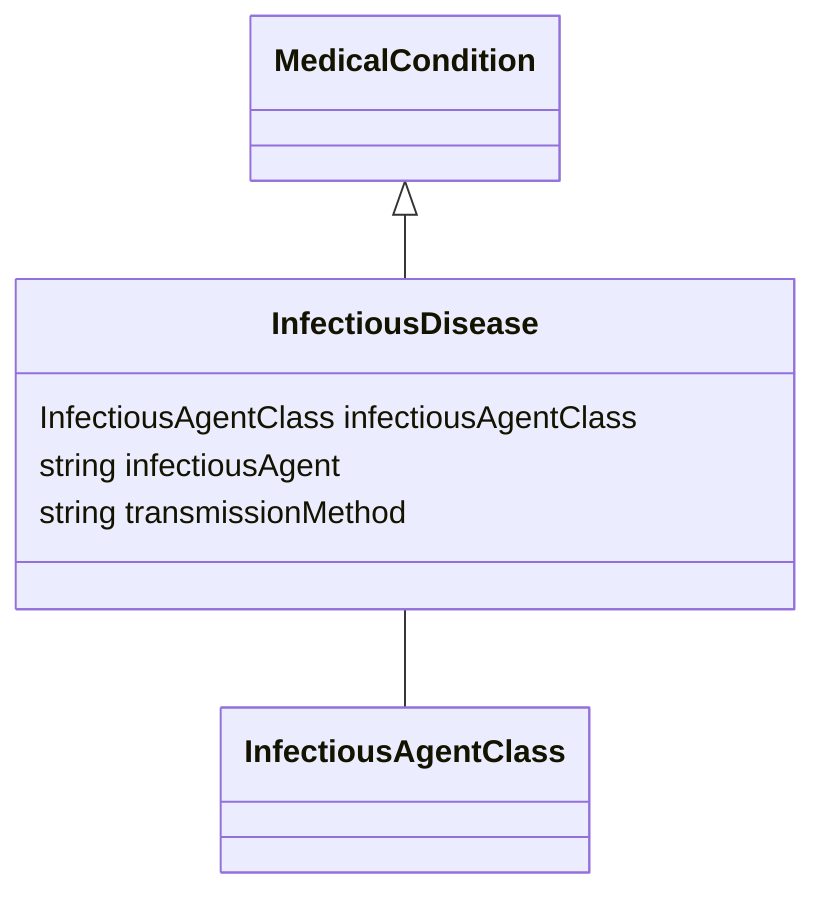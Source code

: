 classDiagram
  InfectiousDisease -- InfectiousAgentClass


MedicalCondition <|-- InfectiousDisease
class InfectiousDisease {

  InfectiousAgentClass infectiousAgentClass
  string infectiousAgent
  string transmissionMethod

}